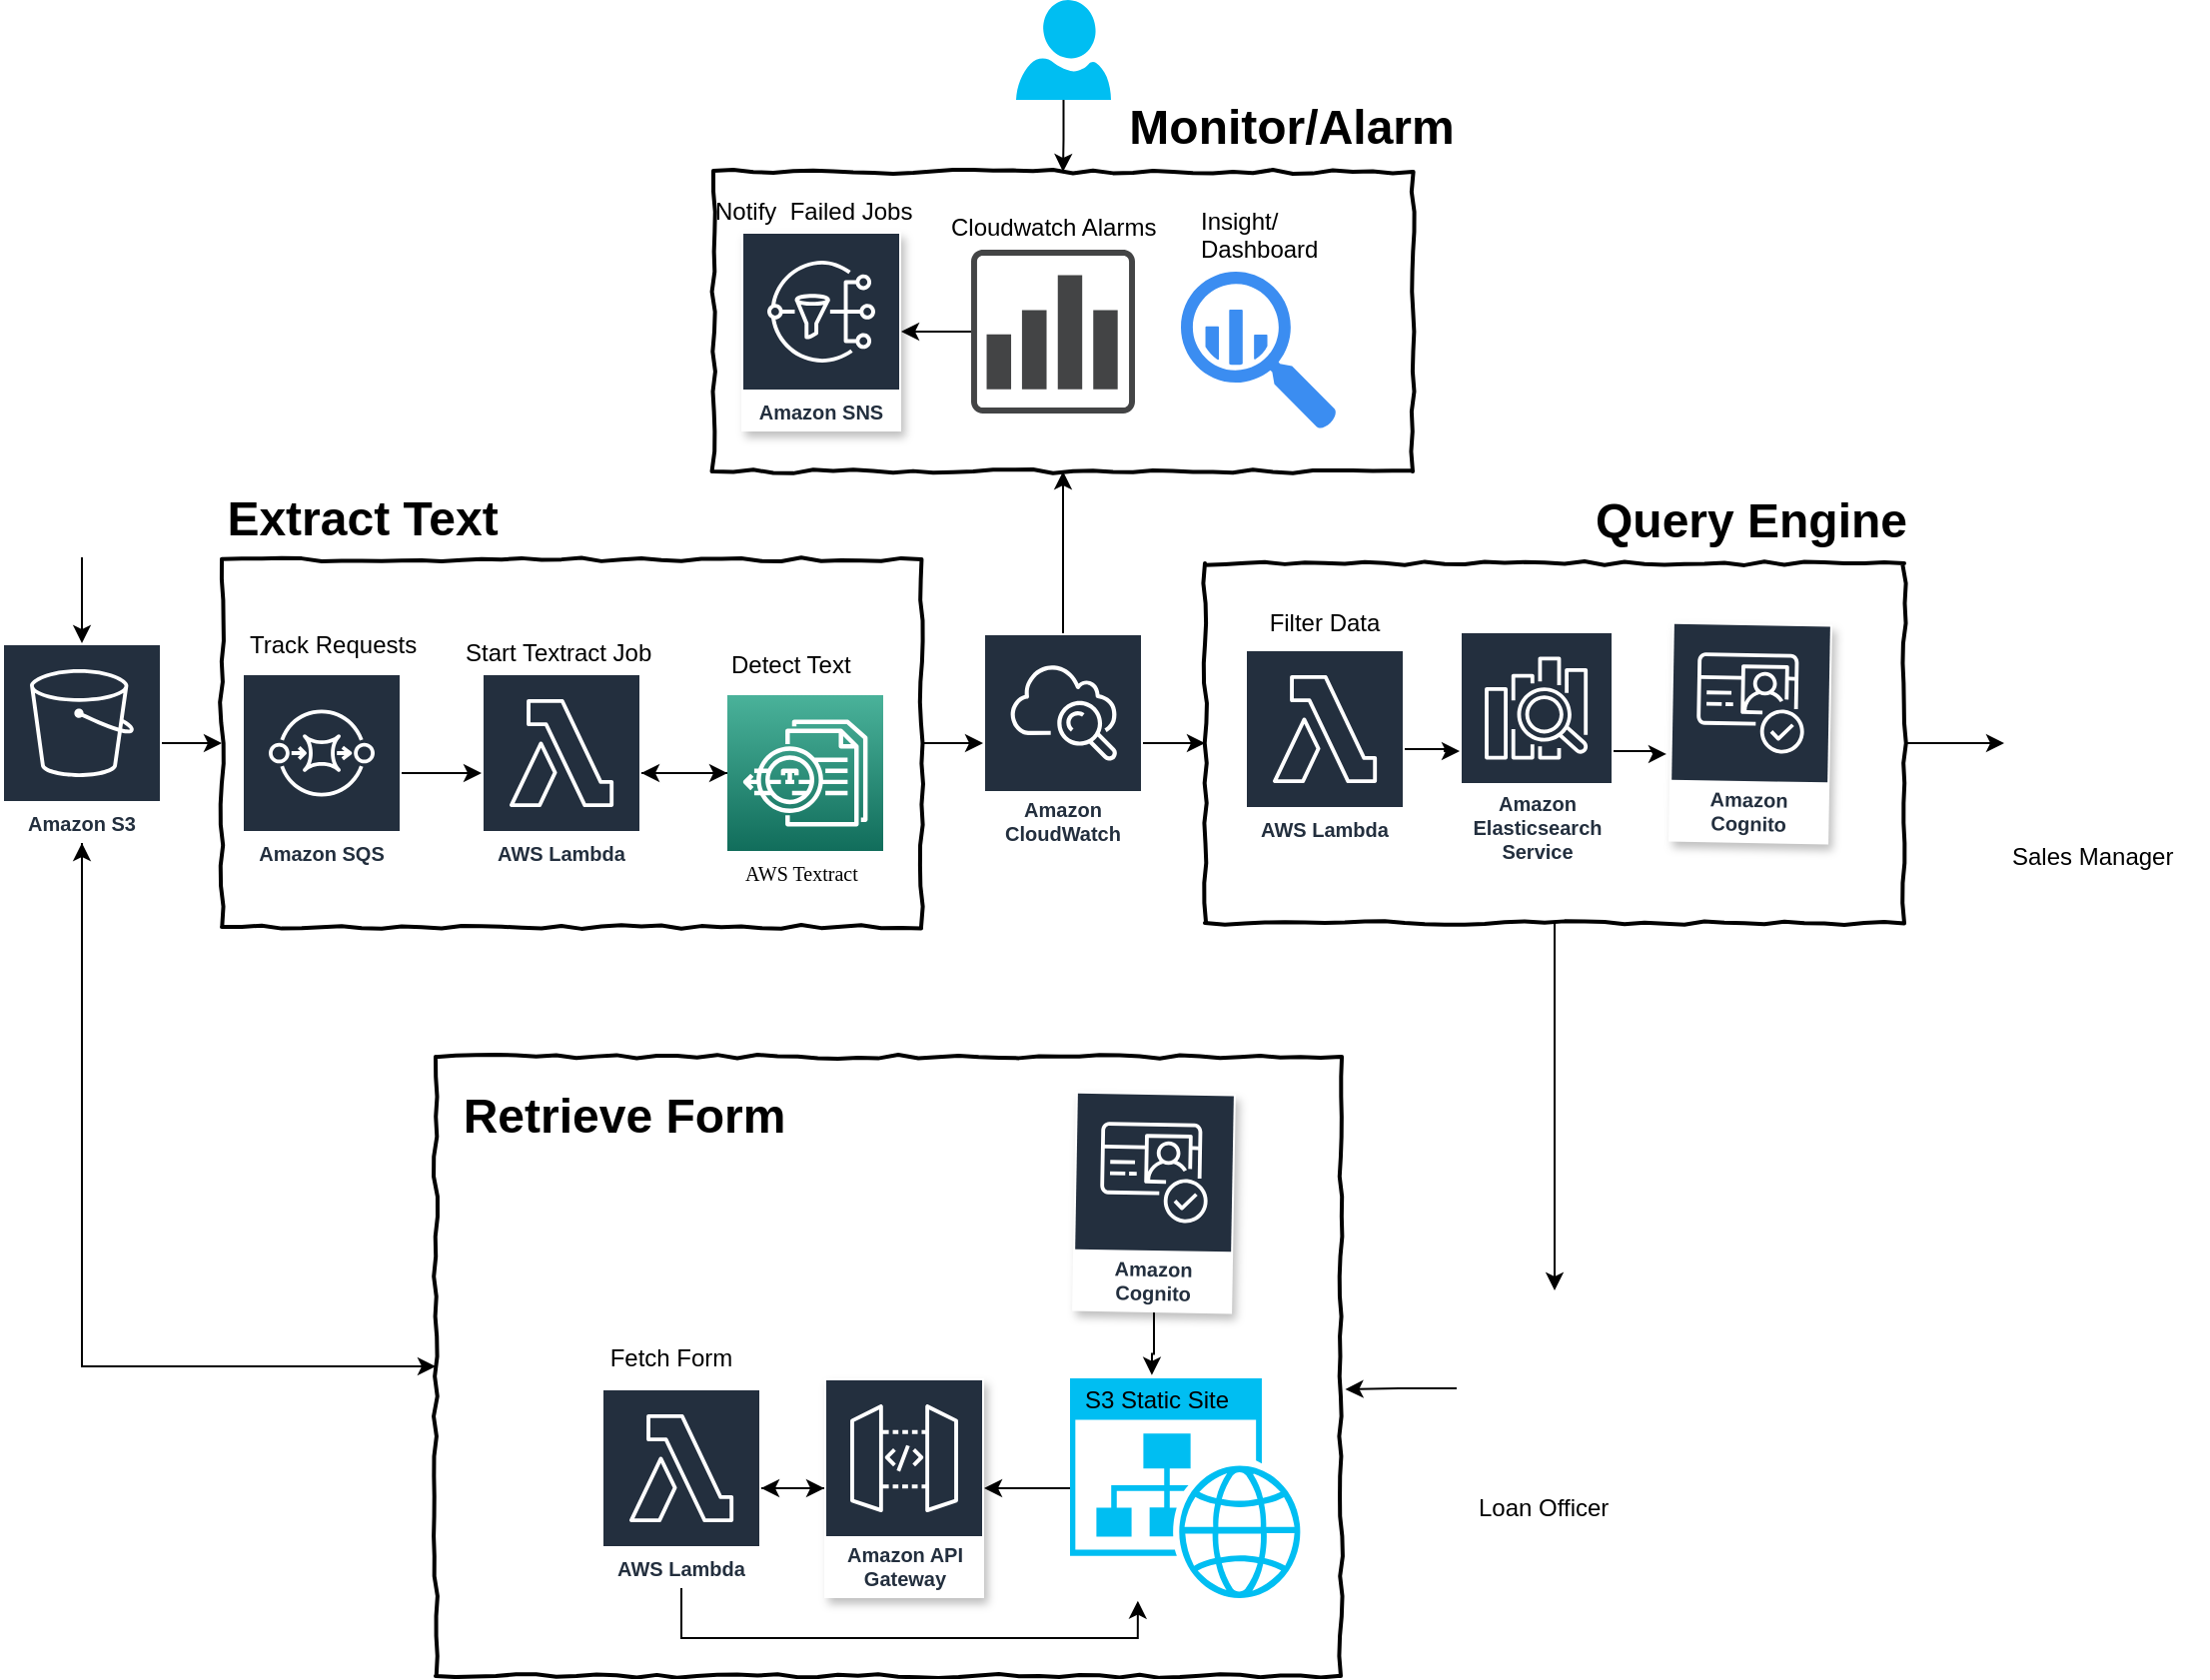 <mxfile version="10.9.4" type="github"><diagram id="_9xGrbSbvRS7VDUAFWtT" name="Page-1"><mxGraphModel dx="1666" dy="785" grid="1" gridSize="10" guides="1" tooltips="1" connect="1" arrows="1" fold="1" page="1" pageScale="1" pageWidth="850" pageHeight="1100" math="0" shadow="0"><root><mxCell id="0"/><mxCell id="1" parent="0"/><mxCell id="tNYT21o0XCb1Gz_I_qbZ-45" style="edgeStyle=orthogonalEdgeStyle;rounded=0;orthogonalLoop=1;jettySize=auto;html=1;" edge="1" parent="1" source="tNYT21o0XCb1Gz_I_qbZ-35" target="ZnEtBx2oD8rx8JuQA-qM-11"><mxGeometry relative="1" as="geometry"/></mxCell><mxCell id="tNYT21o0XCb1Gz_I_qbZ-35" value="" style="html=1;whiteSpace=wrap;comic=1;strokeWidth=2;fontFamily=Comic Sans MS;fontStyle=1;" vertex="1" parent="1"><mxGeometry x="277" y="569" width="453" height="310" as="geometry"/></mxCell><mxCell id="tNYT21o0XCb1Gz_I_qbZ-17" value="" style="html=1;whiteSpace=wrap;comic=1;strokeWidth=2;fontFamily=Comic Sans MS;fontStyle=1;" vertex="1" parent="1"><mxGeometry x="416" y="126" width="350" height="150" as="geometry"/></mxCell><mxCell id="tNYT21o0XCb1Gz_I_qbZ-12" style="edgeStyle=orthogonalEdgeStyle;rounded=0;orthogonalLoop=1;jettySize=auto;html=1;" edge="1" parent="1" source="tNYT21o0XCb1Gz_I_qbZ-6" target="3pyrWbp89Dv2M1fkCMHx-5"><mxGeometry relative="1" as="geometry"/></mxCell><mxCell id="tNYT21o0XCb1Gz_I_qbZ-6" value="" style="html=1;whiteSpace=wrap;comic=1;strokeWidth=2;fontFamily=Comic Sans MS;fontStyle=1;" vertex="1" parent="1"><mxGeometry x="662" y="322" width="350" height="180" as="geometry"/></mxCell><mxCell id="tNYT21o0XCb1Gz_I_qbZ-25" style="edgeStyle=orthogonalEdgeStyle;rounded=0;orthogonalLoop=1;jettySize=auto;html=1;" edge="1" parent="1" source="tNYT21o0XCb1Gz_I_qbZ-1" target="K-Sd0LZQFEDc3hE-gWcF-1"><mxGeometry relative="1" as="geometry"/></mxCell><mxCell id="tNYT21o0XCb1Gz_I_qbZ-1" value="" style="html=1;whiteSpace=wrap;comic=1;strokeWidth=2;fontFamily=Comic Sans MS;fontStyle=1;" vertex="1" parent="1"><mxGeometry x="170" y="320" width="350" height="184" as="geometry"/></mxCell><mxCell id="K-Sd0LZQFEDc3hE-gWcF-3" style="edgeStyle=orthogonalEdgeStyle;rounded=0;orthogonalLoop=1;jettySize=auto;html=1;" parent="1" source="ZnEtBx2oD8rx8JuQA-qM-8" edge="1"><mxGeometry relative="1" as="geometry"><mxPoint x="380" y="427" as="targetPoint"/></mxGeometry></mxCell><mxCell id="ZnEtBx2oD8rx8JuQA-qM-8" value="" style="outlineConnect=0;fontColor=#232F3E;gradientColor=#4AB29A;gradientDirection=north;fillColor=#116D5B;strokeColor=#ffffff;dashed=0;verticalLabelPosition=bottom;verticalAlign=top;align=center;html=1;fontSize=12;fontStyle=0;aspect=fixed;shape=mxgraph.aws4.resourceIcon;resIcon=mxgraph.aws4.textract;" parent="1" vertex="1"><mxGeometry x="423" y="388" width="78" height="78" as="geometry"/></mxCell><mxCell id="tNYT21o0XCb1Gz_I_qbZ-2" style="edgeStyle=orthogonalEdgeStyle;rounded=0;orthogonalLoop=1;jettySize=auto;html=1;" edge="1" parent="1" source="ZnEtBx2oD8rx8JuQA-qM-9" target="ZnEtBx2oD8rx8JuQA-qM-11"><mxGeometry relative="1" as="geometry"/></mxCell><mxCell id="ZnEtBx2oD8rx8JuQA-qM-9" value="" style="shape=image;html=1;verticalAlign=top;verticalLabelPosition=bottom;labelBackgroundColor=#ffffff;imageAspect=0;aspect=fixed;image=https://cdn1.iconfinder.com/data/icons/iconnice-vector-icon/30/Vector-icons_47-128.png" parent="1" vertex="1"><mxGeometry x="60" y="239" width="80" height="80" as="geometry"/></mxCell><mxCell id="tNYT21o0XCb1Gz_I_qbZ-11" style="edgeStyle=orthogonalEdgeStyle;rounded=0;orthogonalLoop=1;jettySize=auto;html=1;" edge="1" parent="1" source="ZnEtBx2oD8rx8JuQA-qM-11" target="tNYT21o0XCb1Gz_I_qbZ-1"><mxGeometry relative="1" as="geometry"/></mxCell><mxCell id="tNYT21o0XCb1Gz_I_qbZ-46" style="edgeStyle=orthogonalEdgeStyle;rounded=0;orthogonalLoop=1;jettySize=auto;html=1;entryX=0;entryY=0.5;entryDx=0;entryDy=0;" edge="1" parent="1" source="ZnEtBx2oD8rx8JuQA-qM-11" target="tNYT21o0XCb1Gz_I_qbZ-35"><mxGeometry relative="1" as="geometry"><Array as="points"><mxPoint x="100" y="724"/></Array></mxGeometry></mxCell><mxCell id="ZnEtBx2oD8rx8JuQA-qM-11" value="Amazon S3" style="outlineConnect=0;fontColor=#232F3E;gradientColor=none;strokeColor=#ffffff;fillColor=#232F3E;dashed=0;verticalLabelPosition=middle;verticalAlign=bottom;align=center;html=1;whiteSpace=wrap;fontSize=10;fontStyle=1;spacing=3;shape=mxgraph.aws4.productIcon;prIcon=mxgraph.aws4.s3;" parent="1" vertex="1"><mxGeometry x="60" y="362" width="80" height="100" as="geometry"/></mxCell><mxCell id="rpEj1u8nUwZsG9pRbbag-5" style="edgeStyle=orthogonalEdgeStyle;rounded=0;orthogonalLoop=1;jettySize=auto;html=1;" parent="1" source="ZnEtBx2oD8rx8JuQA-qM-20" target="ZnEtBx2oD8rx8JuQA-qM-8" edge="1"><mxGeometry relative="1" as="geometry"/></mxCell><mxCell id="ZnEtBx2oD8rx8JuQA-qM-20" value="AWS Lambda" style="outlineConnect=0;fontColor=#232F3E;gradientColor=none;strokeColor=#ffffff;fillColor=#232F3E;dashed=0;verticalLabelPosition=middle;verticalAlign=bottom;align=center;html=1;whiteSpace=wrap;fontSize=10;fontStyle=1;spacing=3;shape=mxgraph.aws4.productIcon;prIcon=mxgraph.aws4.lambda;" parent="1" vertex="1"><mxGeometry x="300" y="377" width="80" height="100" as="geometry"/></mxCell><mxCell id="ZnEtBx2oD8rx8JuQA-qM-25" value="Store Results&lt;br&gt;" style="text;html=1;resizable=0;points=[];autosize=1;align=left;verticalAlign=top;spacingTop=-4;" parent="1" vertex="1"><mxGeometry x="551" y="353" width="90" height="20" as="geometry"/></mxCell><mxCell id="ZnEtBx2oD8rx8JuQA-qM-28" value="Detect Text" style="text;html=1;resizable=0;points=[];autosize=1;align=left;verticalAlign=top;spacingTop=-4;" parent="1" vertex="1"><mxGeometry x="423" y="363" width="80" height="20" as="geometry"/></mxCell><mxCell id="tNYT21o0XCb1Gz_I_qbZ-9" style="edgeStyle=orthogonalEdgeStyle;rounded=0;orthogonalLoop=1;jettySize=auto;html=1;entryX=-0.023;entryY=0.602;entryDx=0;entryDy=0;entryPerimeter=0;" edge="1" parent="1" source="3pyrWbp89Dv2M1fkCMHx-3" target="3pyrWbp89Dv2M1fkCMHx-8"><mxGeometry relative="1" as="geometry"/></mxCell><mxCell id="3pyrWbp89Dv2M1fkCMHx-3" value="Amazon Elasticsearch Service" style="outlineConnect=0;fontColor=#232F3E;gradientColor=none;strokeColor=#ffffff;fillColor=#232F3E;dashed=0;verticalLabelPosition=middle;verticalAlign=bottom;align=center;html=1;whiteSpace=wrap;fontSize=10;fontStyle=1;spacing=3;shape=mxgraph.aws4.productIcon;prIcon=mxgraph.aws4.elasticsearch_service;" parent="1" vertex="1"><mxGeometry x="789.5" y="356" width="77" height="120" as="geometry"/></mxCell><mxCell id="3pyrWbp89Dv2M1fkCMHx-5" value="" style="shape=image;html=1;verticalAlign=top;verticalLabelPosition=bottom;labelBackgroundColor=#ffffff;imageAspect=0;aspect=fixed;image=https://cdn4.iconfinder.com/data/icons/small-n-flat/24/user-group-128.png" parent="1" vertex="1"><mxGeometry x="1062" y="362" width="100" height="100" as="geometry"/></mxCell><mxCell id="3pyrWbp89Dv2M1fkCMHx-8" value="Amazon Cognito" style="outlineConnect=0;fontColor=#232F3E;gradientColor=none;strokeColor=#ffffff;fillColor=#232F3E;dashed=0;verticalLabelPosition=middle;verticalAlign=bottom;align=center;html=1;whiteSpace=wrap;fontSize=10;fontStyle=1;spacing=3;shape=mxgraph.aws4.productIcon;prIcon=mxgraph.aws4.cognito;shadow=1;rotation=1;" parent="1" vertex="1"><mxGeometry x="895" y="352" width="80" height="110" as="geometry"/></mxCell><mxCell id="tNYT21o0XCb1Gz_I_qbZ-37" style="edgeStyle=orthogonalEdgeStyle;rounded=0;orthogonalLoop=1;jettySize=auto;html=1;entryX=0.35;entryY=-0.015;entryDx=0;entryDy=0;entryPerimeter=0;" edge="1" parent="1" source="tNYT21o0XCb1Gz_I_qbZ-4" target="tNYT21o0XCb1Gz_I_qbZ-36"><mxGeometry relative="1" as="geometry"/></mxCell><mxCell id="tNYT21o0XCb1Gz_I_qbZ-4" value="Amazon Cognito" style="outlineConnect=0;fontColor=#232F3E;gradientColor=none;strokeColor=#ffffff;fillColor=#232F3E;dashed=0;verticalLabelPosition=middle;verticalAlign=bottom;align=center;html=1;whiteSpace=wrap;fontSize=10;fontStyle=1;spacing=3;shape=mxgraph.aws4.productIcon;prIcon=mxgraph.aws4.cognito;shadow=1;rotation=1;" vertex="1" parent="1"><mxGeometry x="596.5" y="587" width="80" height="110" as="geometry"/></mxCell><mxCell id="3pyrWbp89Dv2M1fkCMHx-16" style="edgeStyle=orthogonalEdgeStyle;rounded=0;orthogonalLoop=1;jettySize=auto;html=1;" parent="1" source="tNYT21o0XCb1Gz_I_qbZ-6" target="3pyrWbp89Dv2M1fkCMHx-15" edge="1"><mxGeometry relative="1" as="geometry"/></mxCell><mxCell id="tNYT21o0XCb1Gz_I_qbZ-40" style="edgeStyle=orthogonalEdgeStyle;rounded=0;orthogonalLoop=1;jettySize=auto;html=1;" edge="1" parent="1" source="3pyrWbp89Dv2M1fkCMHx-13" target="tNYT21o0XCb1Gz_I_qbZ-39"><mxGeometry relative="1" as="geometry"/></mxCell><mxCell id="3pyrWbp89Dv2M1fkCMHx-13" value="Amazon API Gateway" style="outlineConnect=0;fontColor=#232F3E;gradientColor=none;strokeColor=#ffffff;fillColor=#232F3E;dashed=0;verticalLabelPosition=middle;verticalAlign=bottom;align=center;html=1;whiteSpace=wrap;fontSize=10;fontStyle=1;spacing=3;shape=mxgraph.aws4.productIcon;prIcon=mxgraph.aws4.api_gateway;shadow=1;" parent="1" vertex="1"><mxGeometry x="471.5" y="730" width="80" height="110" as="geometry"/></mxCell><mxCell id="tNYT21o0XCb1Gz_I_qbZ-43" style="edgeStyle=orthogonalEdgeStyle;rounded=0;orthogonalLoop=1;jettySize=auto;html=1;entryX=1.005;entryY=0.537;entryDx=0;entryDy=0;entryPerimeter=0;" edge="1" parent="1" source="3pyrWbp89Dv2M1fkCMHx-15" target="tNYT21o0XCb1Gz_I_qbZ-35"><mxGeometry relative="1" as="geometry"/></mxCell><mxCell id="3pyrWbp89Dv2M1fkCMHx-15" value="" style="shape=image;html=1;verticalAlign=top;verticalLabelPosition=bottom;labelBackgroundColor=#ffffff;imageAspect=0;aspect=fixed;image=https://cdn3.iconfinder.com/data/icons/wpzoom-developer-icon-set/500/88-128.png;shadow=1;" parent="1" vertex="1"><mxGeometry x="788" y="686" width="98" height="98" as="geometry"/></mxCell><mxCell id="3pyrWbp89Dv2M1fkCMHx-23" value="Loan Officer" style="text;html=1;resizable=0;points=[];autosize=1;align=left;verticalAlign=top;spacingTop=-4;" parent="1" vertex="1"><mxGeometry x="797" y="785" width="80" height="20" as="geometry"/></mxCell><mxCell id="3pyrWbp89Dv2M1fkCMHx-29" value="&lt;font style=&quot;font-size: 10px&quot; face=&quot;Verdana&quot;&gt;AWS Textract&lt;/font&gt;" style="text;html=1;resizable=0;points=[];autosize=1;align=left;verticalAlign=top;spacingTop=-4;" parent="1" vertex="1"><mxGeometry x="430" y="467" width="80" height="20" as="geometry"/></mxCell><mxCell id="3pyrWbp89Dv2M1fkCMHx-30" value="Amazon SNS" style="outlineConnect=0;fontColor=#232F3E;gradientColor=none;strokeColor=#ffffff;fillColor=#232F3E;dashed=0;verticalLabelPosition=middle;verticalAlign=bottom;align=center;html=1;whiteSpace=wrap;fontSize=10;fontStyle=1;spacing=3;shape=mxgraph.aws4.productIcon;prIcon=mxgraph.aws4.sns;shadow=1;" parent="1" vertex="1"><mxGeometry x="430" y="156" width="80" height="100" as="geometry"/></mxCell><mxCell id="3pyrWbp89Dv2M1fkCMHx-35" value="Start Textract Job" style="text;html=1;resizable=0;points=[];autosize=1;align=left;verticalAlign=top;spacingTop=-4;" parent="1" vertex="1"><mxGeometry x="290" y="357" width="110" height="20" as="geometry"/></mxCell><mxCell id="3pyrWbp89Dv2M1fkCMHx-36" value="Sales Manager" style="text;html=1;resizable=0;points=[];autosize=1;align=left;verticalAlign=top;spacingTop=-4;" parent="1" vertex="1"><mxGeometry x="1064" y="459" width="100" height="20" as="geometry"/></mxCell><mxCell id="tNYT21o0XCb1Gz_I_qbZ-7" style="edgeStyle=orthogonalEdgeStyle;rounded=0;orthogonalLoop=1;jettySize=auto;html=1;" edge="1" parent="1" source="3pyrWbp89Dv2M1fkCMHx-37" target="3pyrWbp89Dv2M1fkCMHx-3"><mxGeometry relative="1" as="geometry"/></mxCell><mxCell id="3pyrWbp89Dv2M1fkCMHx-37" value="AWS Lambda" style="outlineConnect=0;fontColor=#232F3E;gradientColor=none;strokeColor=#ffffff;fillColor=#232F3E;dashed=0;verticalLabelPosition=middle;verticalAlign=bottom;align=center;html=1;whiteSpace=wrap;fontSize=10;fontStyle=1;spacing=3;shape=mxgraph.aws4.productIcon;prIcon=mxgraph.aws4.lambda;" parent="1" vertex="1"><mxGeometry x="682" y="365" width="80" height="100" as="geometry"/></mxCell><mxCell id="rpEj1u8nUwZsG9pRbbag-3" style="edgeStyle=orthogonalEdgeStyle;rounded=0;orthogonalLoop=1;jettySize=auto;html=1;" parent="1" source="rpEj1u8nUwZsG9pRbbag-1" target="ZnEtBx2oD8rx8JuQA-qM-20" edge="1"><mxGeometry relative="1" as="geometry"/></mxCell><mxCell id="rpEj1u8nUwZsG9pRbbag-1" value="Amazon SQS" style="outlineConnect=0;fontColor=#232F3E;gradientColor=none;strokeColor=#ffffff;fillColor=#232F3E;dashed=0;verticalLabelPosition=middle;verticalAlign=bottom;align=center;html=1;whiteSpace=wrap;fontSize=10;fontStyle=1;spacing=3;shape=mxgraph.aws4.productIcon;prIcon=mxgraph.aws4.sqs;" parent="1" vertex="1"><mxGeometry x="180" y="377" width="80" height="100" as="geometry"/></mxCell><mxCell id="rpEj1u8nUwZsG9pRbbag-4" value="Track Requests" style="text;html=1;resizable=0;points=[];autosize=1;align=left;verticalAlign=top;spacingTop=-4;" parent="1" vertex="1"><mxGeometry x="182" y="353" width="100" height="20" as="geometry"/></mxCell><mxCell id="tNYT21o0XCb1Gz_I_qbZ-10" style="edgeStyle=orthogonalEdgeStyle;rounded=0;orthogonalLoop=1;jettySize=auto;html=1;" edge="1" parent="1" source="K-Sd0LZQFEDc3hE-gWcF-1" target="tNYT21o0XCb1Gz_I_qbZ-6"><mxGeometry relative="1" as="geometry"/></mxCell><mxCell id="tNYT21o0XCb1Gz_I_qbZ-18" style="edgeStyle=orthogonalEdgeStyle;rounded=0;orthogonalLoop=1;jettySize=auto;html=1;" edge="1" parent="1" source="K-Sd0LZQFEDc3hE-gWcF-1" target="tNYT21o0XCb1Gz_I_qbZ-17"><mxGeometry relative="1" as="geometry"><mxPoint x="580" y="230" as="targetPoint"/></mxGeometry></mxCell><mxCell id="K-Sd0LZQFEDc3hE-gWcF-1" value="Amazon CloudWatch" style="outlineConnect=0;fontColor=#232F3E;gradientColor=none;strokeColor=#ffffff;fillColor=#232F3E;dashed=0;verticalLabelPosition=middle;verticalAlign=bottom;align=center;html=1;whiteSpace=wrap;fontSize=10;fontStyle=1;spacing=3;shape=mxgraph.aws4.productIcon;prIcon=mxgraph.aws4.cloudwatch;" parent="1" vertex="1"><mxGeometry x="551" y="357" width="80" height="110" as="geometry"/></mxCell><mxCell id="tNYT21o0XCb1Gz_I_qbZ-14" value="Notify&amp;nbsp; Failed Jobs" style="text;html=1;resizable=0;points=[];autosize=1;align=left;verticalAlign=top;spacingTop=-4;" vertex="1" parent="1"><mxGeometry x="415" y="136" width="110" height="20" as="geometry"/></mxCell><mxCell id="tNYT21o0XCb1Gz_I_qbZ-19" style="edgeStyle=orthogonalEdgeStyle;rounded=0;orthogonalLoop=1;jettySize=auto;html=1;" edge="1" parent="1" source="tNYT21o0XCb1Gz_I_qbZ-16" target="3pyrWbp89Dv2M1fkCMHx-30"><mxGeometry relative="1" as="geometry"/></mxCell><mxCell id="tNYT21o0XCb1Gz_I_qbZ-16" value="" style="pointerEvents=1;shadow=0;dashed=0;html=1;strokeColor=none;fillColor=#434445;aspect=fixed;labelPosition=center;verticalLabelPosition=bottom;verticalAlign=top;align=center;outlineConnect=0;shape=mxgraph.vvd.vrealize_log_insight;" vertex="1" parent="1"><mxGeometry x="545" y="165" width="82" height="82" as="geometry"/></mxCell><mxCell id="tNYT21o0XCb1Gz_I_qbZ-22" value="" style="html=1;aspect=fixed;strokeColor=none;shadow=0;align=center;verticalAlign=top;fillColor=#3B8DF1;shape=mxgraph.gcp2.big_query" vertex="1" parent="1"><mxGeometry x="650" y="176" width="78" height="79" as="geometry"/></mxCell><mxCell id="tNYT21o0XCb1Gz_I_qbZ-24" style="edgeStyle=orthogonalEdgeStyle;rounded=0;orthogonalLoop=1;jettySize=auto;html=1;" edge="1" parent="1" source="tNYT21o0XCb1Gz_I_qbZ-23" target="tNYT21o0XCb1Gz_I_qbZ-17"><mxGeometry relative="1" as="geometry"/></mxCell><mxCell id="tNYT21o0XCb1Gz_I_qbZ-23" value="" style="verticalLabelPosition=bottom;html=1;verticalAlign=top;align=center;strokeColor=none;fillColor=#00BEF2;shape=mxgraph.azure.user;" vertex="1" parent="1"><mxGeometry x="567.5" y="40" width="47.5" height="50" as="geometry"/></mxCell><mxCell id="tNYT21o0XCb1Gz_I_qbZ-26" value="Extract Text" style="text;strokeColor=none;fillColor=none;html=1;fontSize=24;fontStyle=1;verticalAlign=middle;align=center;" vertex="1" parent="1"><mxGeometry x="190" y="280" width="100" height="40" as="geometry"/></mxCell><mxCell id="tNYT21o0XCb1Gz_I_qbZ-28" value="Query Engine" style="text;strokeColor=none;fillColor=none;html=1;fontSize=24;fontStyle=1;verticalAlign=middle;align=center;" vertex="1" parent="1"><mxGeometry x="885" y="281" width="100" height="40" as="geometry"/></mxCell><mxCell id="tNYT21o0XCb1Gz_I_qbZ-29" value="Cloudwatch Alarms" style="text;html=1;resizable=0;points=[];autosize=1;align=left;verticalAlign=top;spacingTop=-4;" vertex="1" parent="1"><mxGeometry x="533" y="144" width="120" height="10" as="geometry"/></mxCell><mxCell id="tNYT21o0XCb1Gz_I_qbZ-30" value="Insight/&lt;br&gt;Dashboard" style="text;html=1;resizable=0;points=[];autosize=1;align=left;verticalAlign=top;spacingTop=-4;" vertex="1" parent="1"><mxGeometry x="658" y="141" width="70" height="30" as="geometry"/></mxCell><mxCell id="tNYT21o0XCb1Gz_I_qbZ-34" value="Monitor/Alarm" style="text;strokeColor=none;fillColor=none;html=1;fontSize=24;fontStyle=1;verticalAlign=middle;align=center;" vertex="1" parent="1"><mxGeometry x="655" y="84" width="100" height="40" as="geometry"/></mxCell><mxCell id="tNYT21o0XCb1Gz_I_qbZ-38" style="edgeStyle=orthogonalEdgeStyle;rounded=0;orthogonalLoop=1;jettySize=auto;html=1;" edge="1" parent="1" source="tNYT21o0XCb1Gz_I_qbZ-36" target="3pyrWbp89Dv2M1fkCMHx-13"><mxGeometry relative="1" as="geometry"/></mxCell><mxCell id="tNYT21o0XCb1Gz_I_qbZ-36" value="" style="verticalLabelPosition=bottom;html=1;verticalAlign=top;align=center;strokeColor=none;fillColor=#00BEF2;shape=mxgraph.azure.website_generic;pointerEvents=1;" vertex="1" parent="1"><mxGeometry x="594.5" y="730" width="117" height="110" as="geometry"/></mxCell><mxCell id="tNYT21o0XCb1Gz_I_qbZ-41" style="edgeStyle=orthogonalEdgeStyle;rounded=0;orthogonalLoop=1;jettySize=auto;html=1;" edge="1" parent="1" source="tNYT21o0XCb1Gz_I_qbZ-39" target="3pyrWbp89Dv2M1fkCMHx-13"><mxGeometry relative="1" as="geometry"/></mxCell><mxCell id="tNYT21o0XCb1Gz_I_qbZ-42" style="edgeStyle=orthogonalEdgeStyle;rounded=0;orthogonalLoop=1;jettySize=auto;html=1;entryX=0.29;entryY=1.012;entryDx=0;entryDy=0;entryPerimeter=0;" edge="1" parent="1" source="tNYT21o0XCb1Gz_I_qbZ-39" target="tNYT21o0XCb1Gz_I_qbZ-36"><mxGeometry relative="1" as="geometry"><Array as="points"><mxPoint x="400" y="860"/><mxPoint x="628" y="860"/></Array></mxGeometry></mxCell><mxCell id="tNYT21o0XCb1Gz_I_qbZ-39" value="AWS Lambda" style="outlineConnect=0;fontColor=#232F3E;gradientColor=none;strokeColor=#ffffff;fillColor=#232F3E;dashed=0;verticalLabelPosition=middle;verticalAlign=bottom;align=center;html=1;whiteSpace=wrap;fontSize=10;fontStyle=1;spacing=3;shape=mxgraph.aws4.productIcon;prIcon=mxgraph.aws4.lambda;" vertex="1" parent="1"><mxGeometry x="360" y="735" width="80" height="100" as="geometry"/></mxCell><mxCell id="tNYT21o0XCb1Gz_I_qbZ-47" value="Retrieve Form" style="text;strokeColor=none;fillColor=none;html=1;fontSize=24;fontStyle=1;verticalAlign=middle;align=center;" vertex="1" parent="1"><mxGeometry x="321" y="579" width="100" height="40" as="geometry"/></mxCell><mxCell id="tNYT21o0XCb1Gz_I_qbZ-50" value="S3 Static Site" style="text;html=1;resizable=0;points=[];autosize=1;align=left;verticalAlign=top;spacingTop=-4;" vertex="1" parent="1"><mxGeometry x="599.5" y="731" width="90" height="10" as="geometry"/></mxCell><mxCell id="tNYT21o0XCb1Gz_I_qbZ-51" value="Fetch Form" style="text;html=1;strokeColor=none;fillColor=none;align=center;verticalAlign=middle;whiteSpace=wrap;rounded=0;" vertex="1" parent="1"><mxGeometry x="350" y="710" width="90" height="20" as="geometry"/></mxCell><mxCell id="tNYT21o0XCb1Gz_I_qbZ-52" value="Filter Data" style="text;html=1;strokeColor=none;fillColor=none;align=center;verticalAlign=middle;whiteSpace=wrap;rounded=0;" vertex="1" parent="1"><mxGeometry x="677" y="342" width="90" height="20" as="geometry"/></mxCell></root></mxGraphModel></diagram></mxfile>
